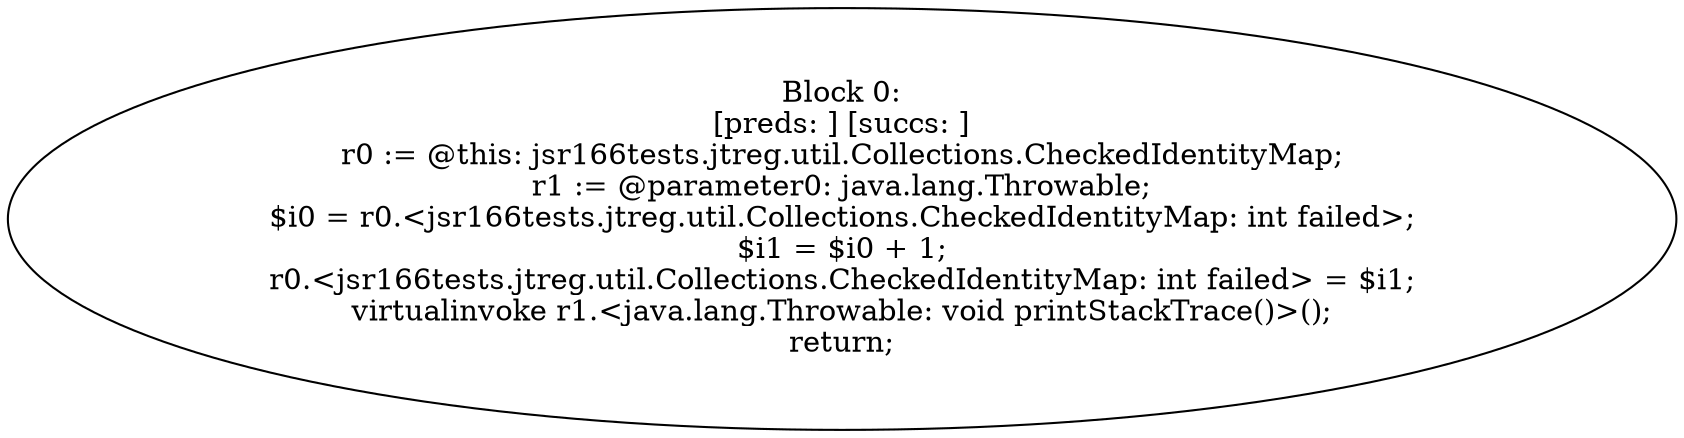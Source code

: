 digraph "unitGraph" {
    "Block 0:
[preds: ] [succs: ]
r0 := @this: jsr166tests.jtreg.util.Collections.CheckedIdentityMap;
r1 := @parameter0: java.lang.Throwable;
$i0 = r0.<jsr166tests.jtreg.util.Collections.CheckedIdentityMap: int failed>;
$i1 = $i0 + 1;
r0.<jsr166tests.jtreg.util.Collections.CheckedIdentityMap: int failed> = $i1;
virtualinvoke r1.<java.lang.Throwable: void printStackTrace()>();
return;
"
}
